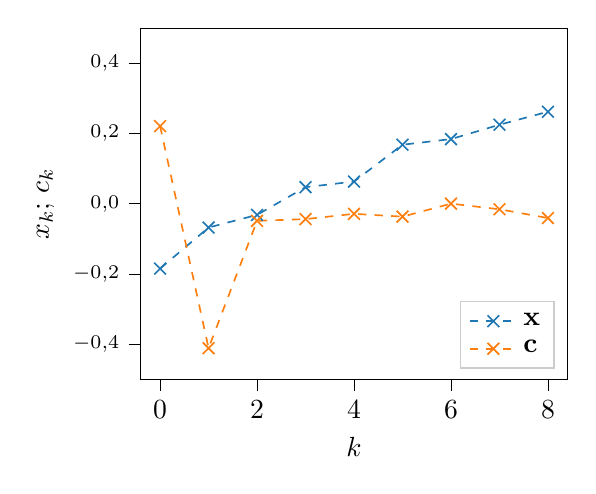 % This file was created with tikzplotlib v0.10.1.
\begin{tikzpicture}

\definecolor{darkgray176}{RGB}{176,176,176}
\definecolor{darkorange25512714}{RGB}{255,127,14}
\definecolor{lightgray204}{RGB}{204,204,204}
\definecolor{steelblue31119180}{RGB}{31,119,180}

\begin{axis}[
legend cell align={left},
legend style={
  fill opacity=0.8,
  draw opacity=1,
  text opacity=1,
  at={(0.97,0.03)},
  anchor=south east,
  draw=lightgray204
},
tick align=outside,
tick pos=left,
width=7cm,
x grid style={darkgray176},
xlabel={\(\displaystyle k\)},
xmin=-0.4, xmax=8.4,
xtick style={color=black},
y grid style={darkgray176},
ylabel={\(\displaystyle x_k\); \(\displaystyle c_k\)},
ymin=-0.5, ymax=0.5,
ytick style={color=black},
y tick label style={
    font=\scriptsize,
    /pgf/number format/.cd,
    use comma,
    fixed,
    fixed zerofill,
    precision=1,
    scaled ticks=false,
    /tikz/.cd
  },
]
\addplot [semithick, steelblue31119180, dashed, mark=x, mark size=3, mark options={solid}]
table {%
0 -0.185
1 -0.068
2 -0.032
3 0.047
4 0.063
5 0.168
6 0.184
7 0.225
8 0.262
};
\addlegendentry{$\mathbf{x}$}
\addplot [semithick, darkorange25512714, dashed, mark=x, mark size=3, mark options={solid}]
table {%
0 0.221
1 -0.412
2 -0.049
3 -0.044
4 -0.029
5 -0.037
6 0.0
7 -0.016
8 -0.041
};
\addlegendentry{$\mathbf{c}$}
\end{axis}

\end{tikzpicture}

